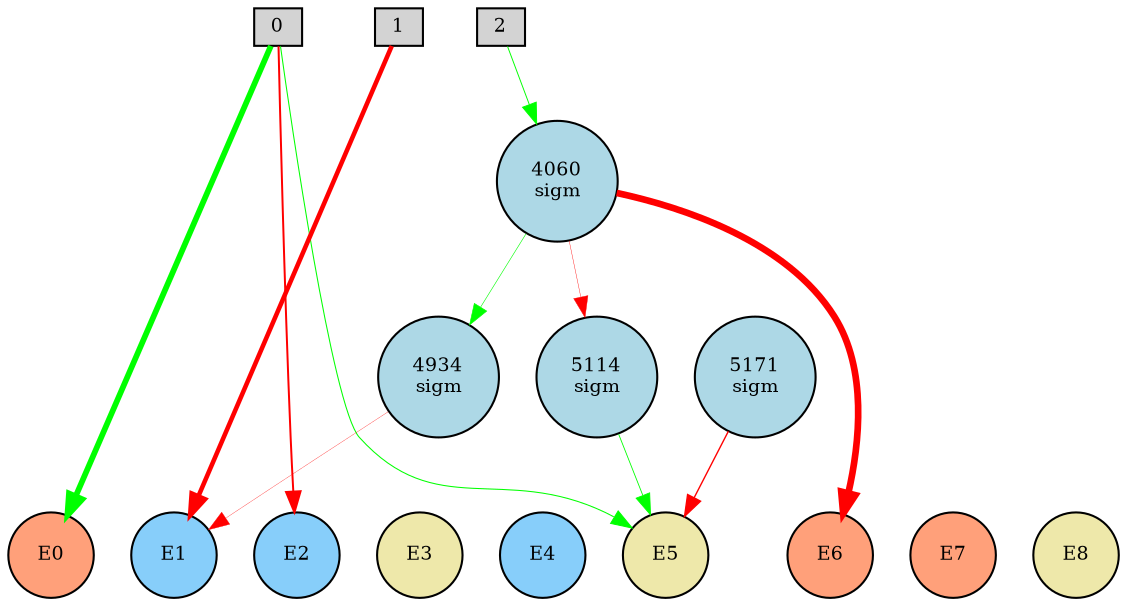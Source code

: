 digraph {
	node [fontsize=9 height=0.2 shape=circle width=0.2]
	subgraph inputs {
		node [shape=box style=filled]
		rank=source
		0 [fillcolor=lightgray]
		1 [fillcolor=lightgray]
		0 -> 1 [style=invis]
		2 [fillcolor=lightgray]
		1 -> 2 [style=invis]
	}
	subgraph outputs {
		node [style=filled]
		rank=sink
		E0 [fillcolor=lightsalmon fontsize=9 height=0.2 shape=circle width=0.2]
		E1 [fillcolor=lightskyblue fontsize=9 height=0.2 shape=circle width=0.2]
		E0 -> E1 [style=invis]
		E2 [fillcolor=lightskyblue fontsize=9 height=0.2 shape=circle width=0.2]
		E1 -> E2 [style=invis]
		E3 [fillcolor=palegoldenrod fontsize=9 height=0.2 shape=circle width=0.2]
		E2 -> E3 [style=invis]
		E4 [fillcolor=lightskyblue fontsize=9 height=0.2 shape=circle width=0.2]
		E3 -> E4 [style=invis]
		E5 [fillcolor=palegoldenrod fontsize=9 height=0.2 shape=circle width=0.2]
		E4 -> E5 [style=invis]
		E6 [fillcolor=lightsalmon fontsize=9 height=0.2 shape=circle width=0.2]
		E5 -> E6 [style=invis]
		E7 [fillcolor=lightsalmon fontsize=9 height=0.2 shape=circle width=0.2]
		E6 -> E7 [style=invis]
		E8 [fillcolor=palegoldenrod fontsize=9 height=0.2 shape=circle width=0.2]
		E7 -> E8 [style=invis]
	}
	4934 [label="4934
sigm" fillcolor=lightblue style=filled]
	5171 [label="5171
sigm" fillcolor=lightblue style=filled]
	5114 [label="5114
sigm" fillcolor=lightblue style=filled]
	4060 [label="4060
sigm" fillcolor=lightblue style=filled]
	1 -> E1 [color=red penwidth=2.1885622188781193 style=solid]
	0 -> E0 [color=green penwidth=2.7532770189577853 style=solid]
	2 -> 4060 [color=green penwidth=0.45539803302725734 style=solid]
	4060 -> E6 [color=red penwidth=3.1977770285057074 style=solid]
	0 -> E5 [color=green penwidth=0.5018542106571354 style=solid]
	0 -> E2 [color=red penwidth=0.9547040154232519 style=solid]
	4060 -> 4934 [color=green penwidth=0.2814804275082012 style=solid]
	4060 -> 5114 [color=red penwidth=0.18831915255778348 style=solid]
	5114 -> E5 [color=green penwidth=0.40532664022402465 style=solid]
	5171 -> E5 [color=red penwidth=0.6608877121260796 style=solid]
	4934 -> E1 [color=red penwidth=0.147800443512284 style=solid]
}
